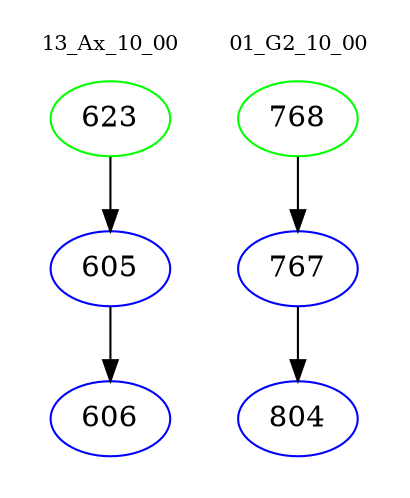 digraph{
subgraph cluster_0 {
color = white
label = "13_Ax_10_00";
fontsize=10;
T0_623 [label="623", color="green"]
T0_623 -> T0_605 [color="black"]
T0_605 [label="605", color="blue"]
T0_605 -> T0_606 [color="black"]
T0_606 [label="606", color="blue"]
}
subgraph cluster_1 {
color = white
label = "01_G2_10_00";
fontsize=10;
T1_768 [label="768", color="green"]
T1_768 -> T1_767 [color="black"]
T1_767 [label="767", color="blue"]
T1_767 -> T1_804 [color="black"]
T1_804 [label="804", color="blue"]
}
}
